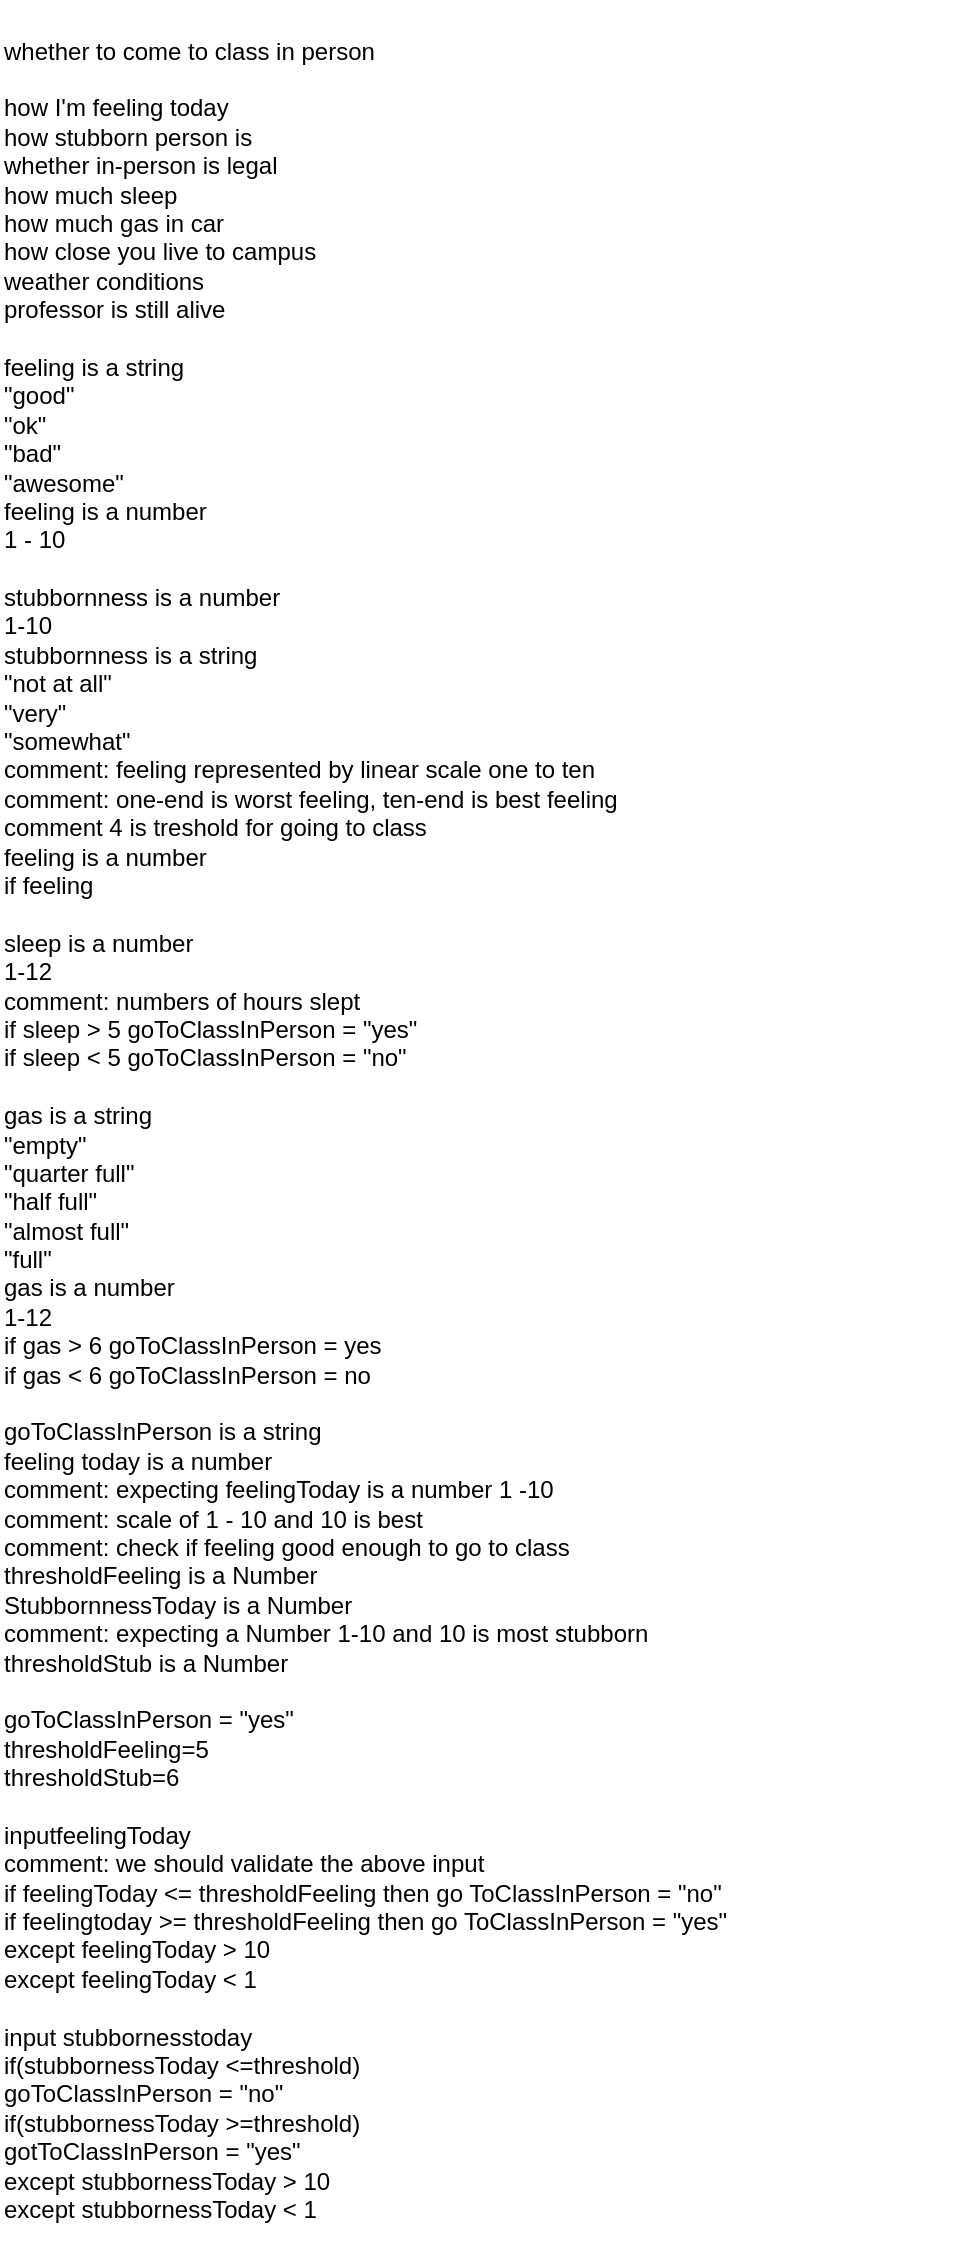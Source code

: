 <mxfile version="13.8.8" type="github">
  <diagram id="Tx0p5E9WBVq4NnIaWDHo" name="Page-1">
    <mxGraphModel dx="2272" dy="1894" grid="1" gridSize="10" guides="1" tooltips="1" connect="1" arrows="1" fold="1" page="1" pageScale="1" pageWidth="850" pageHeight="1100" math="0" shadow="0">
      <root>
        <mxCell id="0" />
        <mxCell id="1" parent="0" />
        <mxCell id="gD2J12F2C7oUOvGCVNZ1-2" value="whether to come to class in person&lt;br&gt;&lt;br&gt;how I&#39;m feeling today&lt;br&gt;how stubborn person is&lt;br&gt;whether in-person is legal&lt;br&gt;how much sleep&lt;br&gt;how much gas in car&lt;br&gt;how close you live to campus&lt;br&gt;weather conditions&lt;br&gt;professor is still alive&lt;br&gt;&lt;br&gt;feeling is a string&amp;nbsp;&lt;br&gt;&quot;good&quot;&lt;br&gt;&quot;ok&quot;&lt;br&gt;&quot;bad&quot;&lt;br&gt;&quot;awesome&quot;&lt;br&gt;feeling is a number&amp;nbsp;&lt;br&gt;1 - 10&lt;br&gt;&lt;br&gt;stubbornness is a number&amp;nbsp;&lt;br&gt;1-10&lt;br&gt;stubbornness is a string&amp;nbsp;&lt;br&gt;&quot;not at all&quot;&lt;br&gt;&quot;very&quot;&lt;br&gt;&quot;somewhat&quot;&lt;br&gt;comment: feeling represented by linear scale one to ten&lt;br&gt;comment: one-end is worst feeling, ten-end is best feeling&lt;br&gt;comment 4 is treshold for going to class&lt;br&gt;feeling is a number&lt;br&gt;if feeling&amp;nbsp;&lt;br&gt;&lt;br&gt;sleep is a number&lt;br&gt;1-12&lt;br&gt;comment: numbers of hours slept&lt;br&gt;if sleep &amp;gt; 5 goToClassInPerson = &quot;yes&quot;&lt;br&gt;if sleep &amp;lt; 5 goToClassInPerson = &quot;no&quot;&lt;br&gt;&lt;br&gt;gas is a string&lt;br&gt;&quot;empty&quot;&lt;br&gt;&quot;quarter full&quot;&lt;br&gt;&quot;half full&quot;&lt;br&gt;&quot;almost full&quot;&lt;br&gt;&quot;full&quot;&lt;br&gt;gas is a number&lt;br&gt;1-12&lt;br&gt;if gas &amp;gt; 6 goToClassInPerson = yes&lt;br&gt;if gas &amp;lt; 6 goToClassInPerson = no&lt;br&gt;&lt;br&gt;goToClassInPerson is a string&lt;br&gt;feeling today is a number&amp;nbsp;&lt;br&gt;comment: expecting feelingToday is a number 1 -10&lt;br&gt;comment: scale of 1 - 10 and 10 is best&lt;br&gt;comment: check if feeling good enough to go to class&lt;br&gt;thresholdFeeling is a Number&lt;br&gt;StubbornnessToday is a Number&lt;br&gt;comment: expecting a Number 1-10 and 10 is most stubborn&lt;br&gt;thresholdStub is a Number&lt;br&gt;&lt;br&gt;goToClassInPerson = &quot;yes&quot;&lt;br&gt;thresholdFeeling=5&lt;br&gt;thresholdStub=6&lt;br&gt;&lt;br&gt;inputfeelingToday&amp;nbsp;&lt;br&gt;comment: we should validate the above input&lt;br&gt;if feelingToday &amp;lt;= thresholdFeeling then go ToClassInPerson = &quot;no&quot;&lt;br&gt;if feelingtoday &amp;gt;= thresholdFeeling then go ToClassInPerson = &quot;yes&quot;&lt;br&gt;except feelingToday &amp;gt; 10&lt;br&gt;except feelingToday &amp;lt; 1&lt;br&gt;&lt;br&gt;input stubbornesstoday&lt;br&gt;if(stubbornessToday &amp;lt;=threshold)&lt;br&gt;goToClassInPerson = &quot;no&quot;&lt;br&gt;if(stubbornessToday &amp;gt;=threshold)&lt;br&gt;gotToClassInPerson = &quot;yes&quot;&lt;br&gt;except stubbornessToday &amp;gt; 10&lt;br&gt;except stubbornessToday &amp;lt; 1&amp;nbsp;" style="text;html=1;strokeColor=none;fillColor=none;align=left;verticalAlign=middle;whiteSpace=wrap;rounded=0;" parent="1" vertex="1">
          <mxGeometry x="-50" y="-320" width="480" height="1130" as="geometry" />
        </mxCell>
      </root>
    </mxGraphModel>
  </diagram>
</mxfile>
